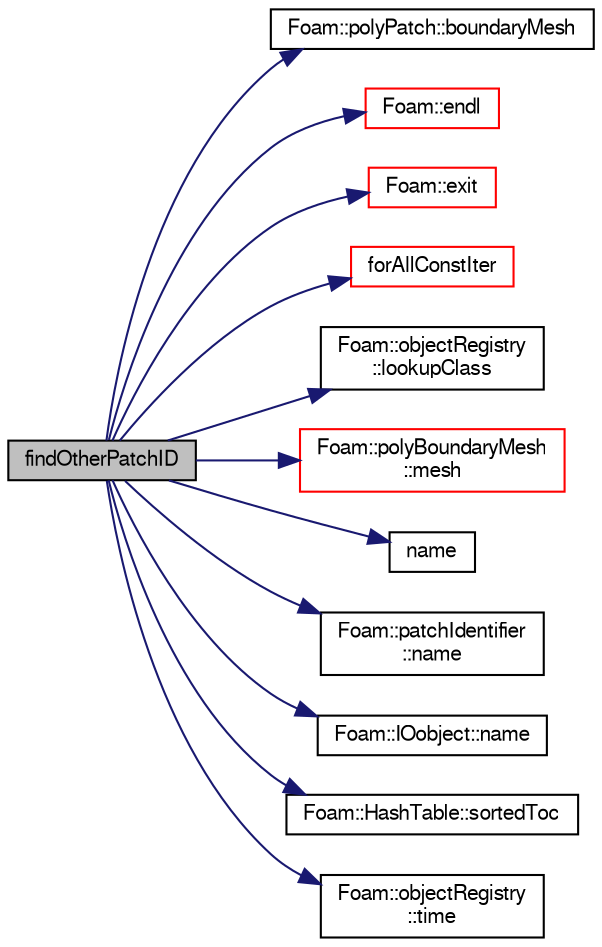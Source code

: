 digraph "findOtherPatchID"
{
  bgcolor="transparent";
  edge [fontname="FreeSans",fontsize="10",labelfontname="FreeSans",labelfontsize="10"];
  node [fontname="FreeSans",fontsize="10",shape=record];
  rankdir="LR";
  Node207 [label="findOtherPatchID",height=0.2,width=0.4,color="black", fillcolor="grey75", style="filled", fontcolor="black"];
  Node207 -> Node208 [color="midnightblue",fontsize="10",style="solid",fontname="FreeSans"];
  Node208 [label="Foam::polyPatch::boundaryMesh",height=0.2,width=0.4,color="black",URL="$a27478.html#a729e6b97bfa357ec46f60ff7f2e7779a",tooltip="Return boundaryMesh reference. "];
  Node207 -> Node209 [color="midnightblue",fontsize="10",style="solid",fontname="FreeSans"];
  Node209 [label="Foam::endl",height=0.2,width=0.4,color="red",URL="$a21124.html#a2db8fe02a0d3909e9351bb4275b23ce4",tooltip="Add newline and flush stream. "];
  Node207 -> Node211 [color="midnightblue",fontsize="10",style="solid",fontname="FreeSans"];
  Node211 [label="Foam::exit",height=0.2,width=0.4,color="red",URL="$a21124.html#a06ca7250d8e89caf05243ec094843642"];
  Node207 -> Node256 [color="midnightblue",fontsize="10",style="solid",fontname="FreeSans"];
  Node256 [label="forAllConstIter",height=0.2,width=0.4,color="red",URL="$a38141.html#ae21e2836509b0fa7f7cedf6493b11b09"];
  Node207 -> Node511 [color="midnightblue",fontsize="10",style="solid",fontname="FreeSans"];
  Node511 [label="Foam::objectRegistry\l::lookupClass",height=0.2,width=0.4,color="black",URL="$a26326.html#ad20408e9bd7b5446e5bd0dc70b751705",tooltip="Lookup and return all objects of the given Type. "];
  Node207 -> Node512 [color="midnightblue",fontsize="10",style="solid",fontname="FreeSans"];
  Node512 [label="Foam::polyBoundaryMesh\l::mesh",height=0.2,width=0.4,color="red",URL="$a27402.html#ae78c91f8ff731c07ccc4351d9fe861ba",tooltip="Return the mesh reference. "];
  Node207 -> Node590 [color="midnightblue",fontsize="10",style="solid",fontname="FreeSans"];
  Node590 [label="name",height=0.2,width=0.4,color="black",URL="$a27118.html#ade4113569ef0db70665fded275a5e38e",tooltip="Name of patchGroup. "];
  Node207 -> Node523 [color="midnightblue",fontsize="10",style="solid",fontname="FreeSans"];
  Node523 [label="Foam::patchIdentifier\l::name",height=0.2,width=0.4,color="black",URL="$a27122.html#acc80e00a8ac919288fb55bd14cc88bf6",tooltip="Return name. "];
  Node207 -> Node273 [color="midnightblue",fontsize="10",style="solid",fontname="FreeSans"];
  Node273 [label="Foam::IOobject::name",height=0.2,width=0.4,color="black",URL="$a26142.html#acc80e00a8ac919288fb55bd14cc88bf6",tooltip="Return name. "];
  Node207 -> Node591 [color="midnightblue",fontsize="10",style="solid",fontname="FreeSans"];
  Node591 [label="Foam::HashTable::sortedToc",height=0.2,width=0.4,color="black",URL="$a25702.html#a00e373a2c0d6161c4bcdc4453c1bb35e",tooltip="Return the table of contents as a sorted list. "];
  Node207 -> Node283 [color="midnightblue",fontsize="10",style="solid",fontname="FreeSans"];
  Node283 [label="Foam::objectRegistry\l::time",height=0.2,width=0.4,color="black",URL="$a26326.html#a0d94096809fe3376b29a2a29ca11bb18",tooltip="Return time. "];
}
